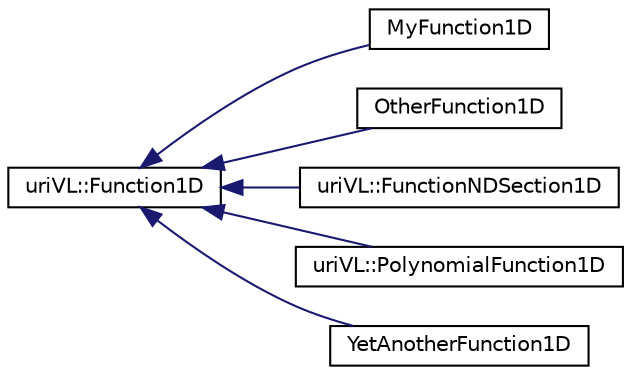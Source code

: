 digraph "Graphical Class Hierarchy"
{
  edge [fontname="Helvetica",fontsize="10",labelfontname="Helvetica",labelfontsize="10"];
  node [fontname="Helvetica",fontsize="10",shape=record];
  rankdir="LR";
  Node1 [label="uriVL::Function1D",height=0.2,width=0.4,color="black", fillcolor="white", style="filled",URL="$classuriVL_1_1Function1D.html",tooltip="Pure virtual parent class for all 1-dimensional functions. "];
  Node1 -> Node2 [dir="back",color="midnightblue",fontsize="10",style="solid",fontname="Helvetica"];
  Node2 [label="MyFunction1D",height=0.2,width=0.4,color="black", fillcolor="white", style="filled",URL="$classMyFunction1D.html"];
  Node1 -> Node3 [dir="back",color="midnightblue",fontsize="10",style="solid",fontname="Helvetica"];
  Node3 [label="OtherFunction1D",height=0.2,width=0.4,color="black", fillcolor="white", style="filled",URL="$classOtherFunction1D.html"];
  Node1 -> Node4 [dir="back",color="midnightblue",fontsize="10",style="solid",fontname="Helvetica"];
  Node4 [label="uriVL::FunctionNDSection1D",height=0.2,width=0.4,color="black", fillcolor="white", style="filled",URL="$classuriVL_1_1FunctionNDSection1D.html",tooltip="Class defining a 1D section of an n-dimensional function. "];
  Node1 -> Node5 [dir="back",color="midnightblue",fontsize="10",style="solid",fontname="Helvetica"];
  Node5 [label="uriVL::PolynomialFunction1D",height=0.2,width=0.4,color="black", fillcolor="white", style="filled",URL="$classuriVL_1_1PolynomialFunction1D.html",tooltip="Class that implements 1-dimensional polynomial functions and their derivatives. "];
  Node1 -> Node6 [dir="back",color="midnightblue",fontsize="10",style="solid",fontname="Helvetica"];
  Node6 [label="YetAnotherFunction1D",height=0.2,width=0.4,color="black", fillcolor="white", style="filled",URL="$classYetAnotherFunction1D.html"];
}
